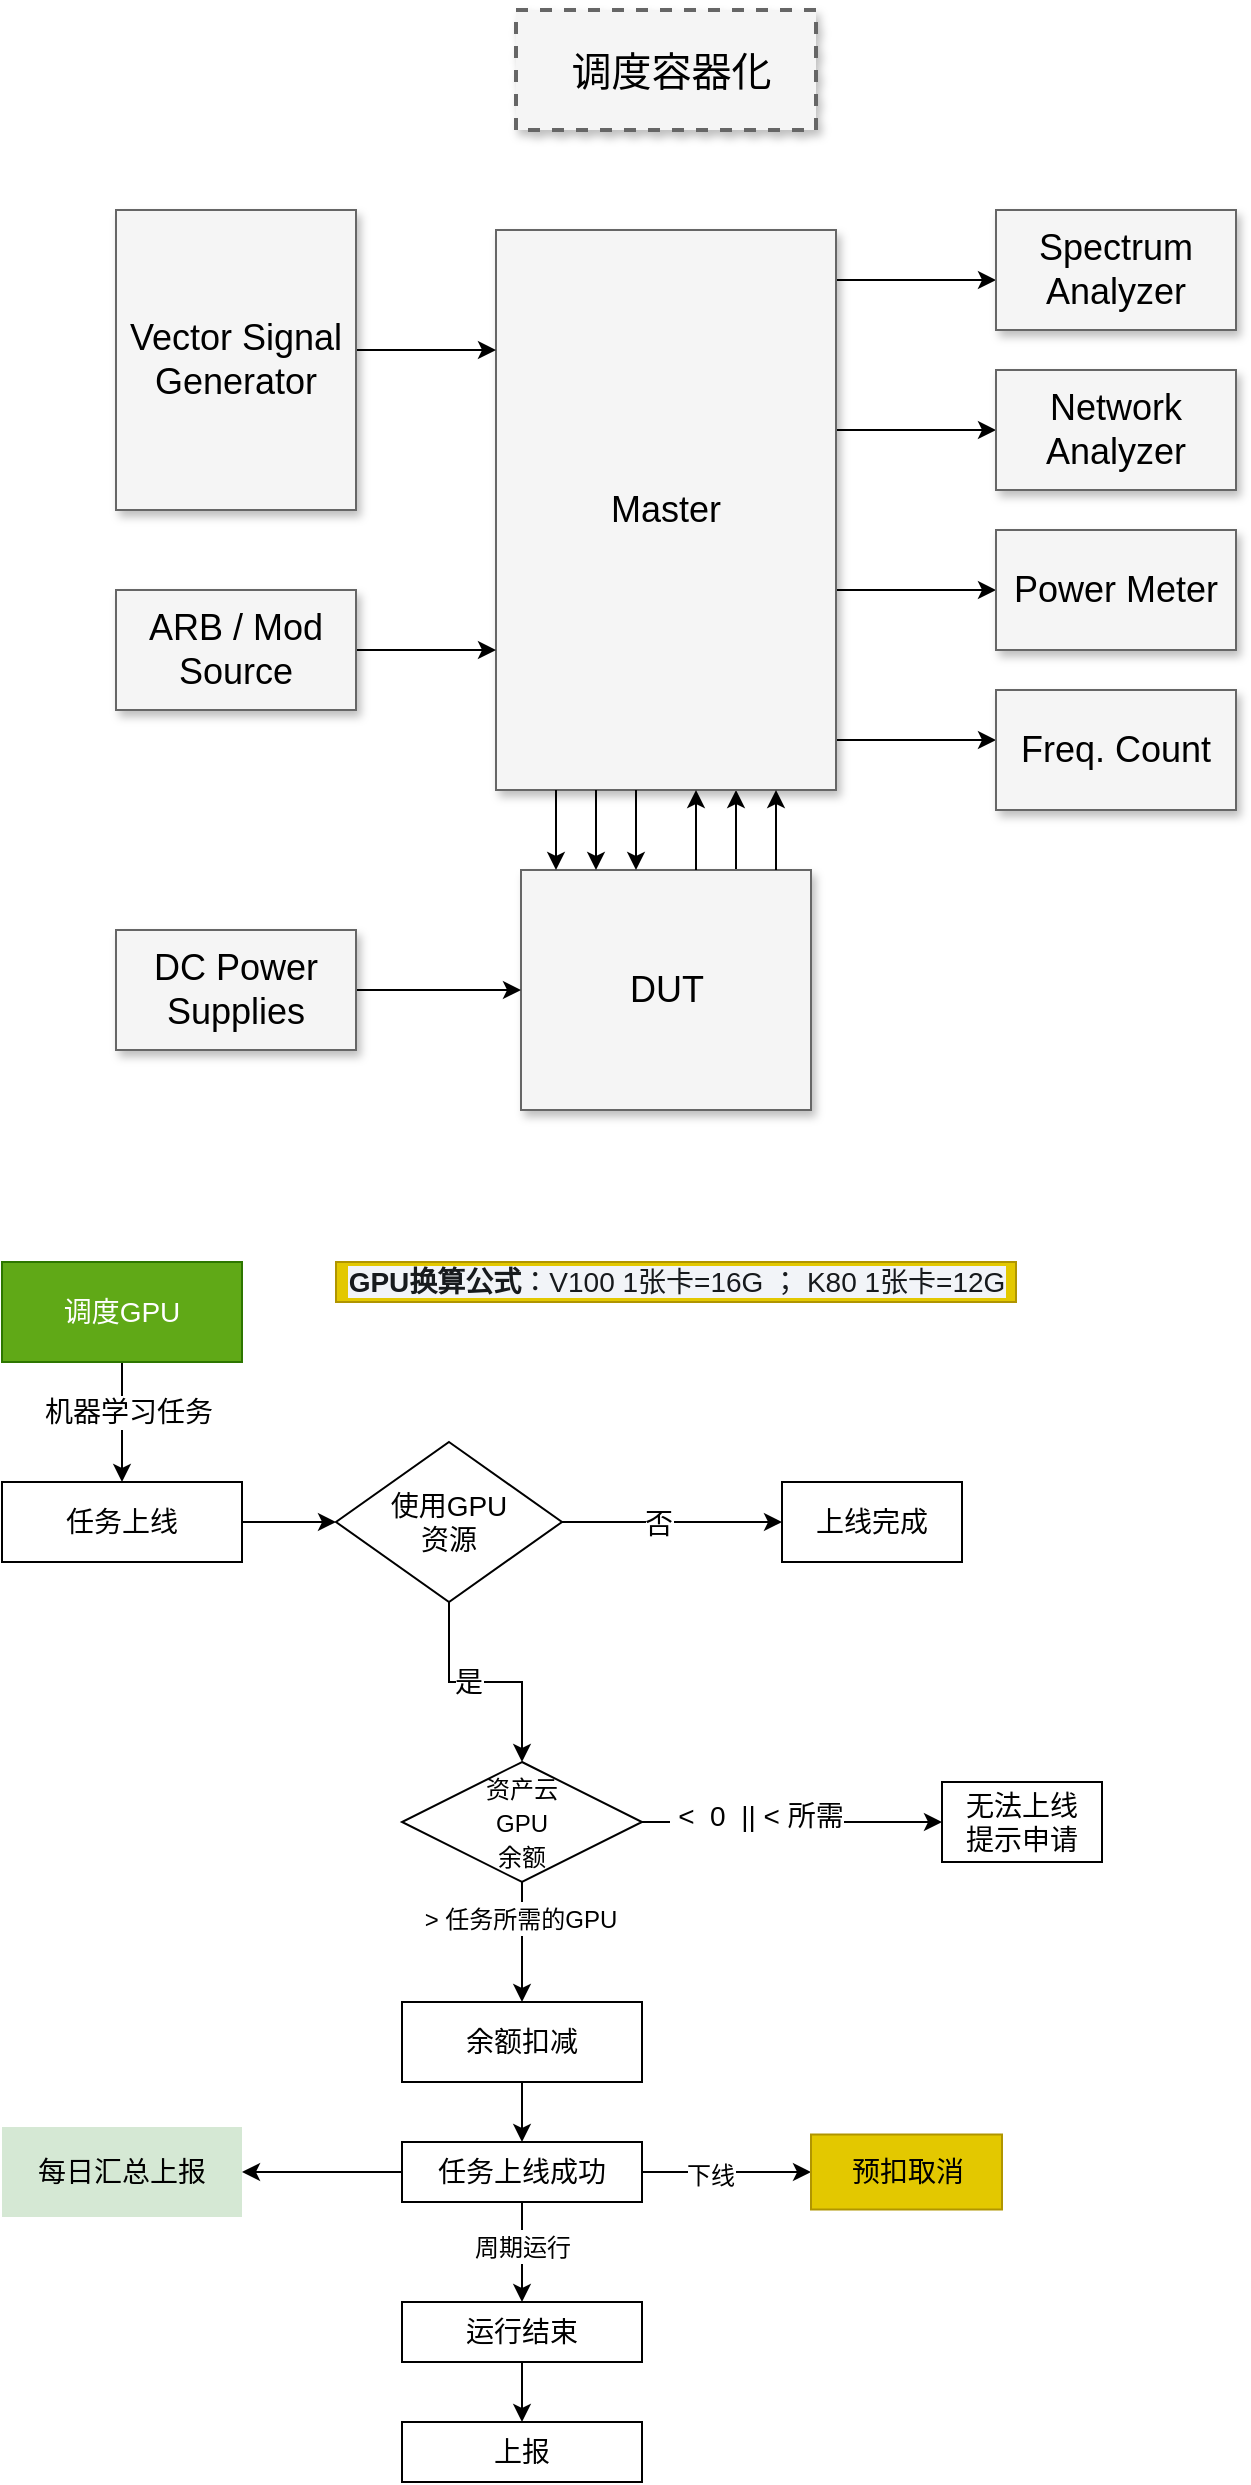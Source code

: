 <mxfile version="15.8.6" type="github">
  <diagram name="Page-1" id="90a13364-a465-7bf4-72fc-28e22215d7a0">
    <mxGraphModel dx="1186" dy="700" grid="1" gridSize="10" guides="1" tooltips="1" connect="1" arrows="1" fold="1" page="1" pageScale="1.5" pageWidth="1169" pageHeight="826" background="none" math="0" shadow="0">
      <root>
        <mxCell id="0" style=";html=1;" />
        <mxCell id="1" style=";html=1;" parent="0" />
        <mxCell id="3a17f1ce550125da-1" value="&amp;nbsp;调度容器化" style="whiteSpace=wrap;html=1;shadow=1;fontSize=20;fillColor=#f5f5f5;strokeColor=#666666;strokeWidth=2;dashed=1;" parent="1" vertex="1">
          <mxGeometry x="797" y="344" width="150" height="60" as="geometry" />
        </mxCell>
        <mxCell id="3a17f1ce550125da-13" style="edgeStyle=elbowEdgeStyle;rounded=0;html=1;startArrow=none;startFill=0;jettySize=auto;orthogonalLoop=1;fontSize=18;elbow=vertical;" parent="1" source="3a17f1ce550125da-2" target="3a17f1ce550125da-4" edge="1">
          <mxGeometry relative="1" as="geometry" />
        </mxCell>
        <mxCell id="3a17f1ce550125da-14" style="edgeStyle=elbowEdgeStyle;rounded=0;html=1;startArrow=none;startFill=0;jettySize=auto;orthogonalLoop=1;fontSize=18;elbow=vertical;" parent="1" source="3a17f1ce550125da-2" target="3a17f1ce550125da-5" edge="1">
          <mxGeometry relative="1" as="geometry" />
        </mxCell>
        <mxCell id="3a17f1ce550125da-15" style="edgeStyle=elbowEdgeStyle;rounded=0;html=1;startArrow=none;startFill=0;jettySize=auto;orthogonalLoop=1;fontSize=18;elbow=vertical;" parent="1" source="3a17f1ce550125da-2" target="3a17f1ce550125da-6" edge="1">
          <mxGeometry relative="1" as="geometry" />
        </mxCell>
        <mxCell id="3a17f1ce550125da-16" style="edgeStyle=elbowEdgeStyle;rounded=0;html=1;startArrow=none;startFill=0;jettySize=auto;orthogonalLoop=1;fontSize=18;elbow=vertical;" parent="1" source="3a17f1ce550125da-2" target="3a17f1ce550125da-7" edge="1">
          <mxGeometry relative="1" as="geometry" />
        </mxCell>
        <mxCell id="3a17f1ce550125da-17" style="edgeStyle=elbowEdgeStyle;rounded=0;html=1;startArrow=none;startFill=0;jettySize=auto;orthogonalLoop=1;fontSize=18;" parent="1" source="3a17f1ce550125da-10" target="3a17f1ce550125da-2" edge="1">
          <mxGeometry relative="1" as="geometry">
            <Array as="points">
              <mxPoint x="907" y="754" />
            </Array>
          </mxGeometry>
        </mxCell>
        <mxCell id="3a17f1ce550125da-2" value="Master" style="whiteSpace=wrap;html=1;shadow=1;fontSize=18;fillColor=#f5f5f5;strokeColor=#666666;" parent="1" vertex="1">
          <mxGeometry x="787" y="454" width="170" height="280" as="geometry" />
        </mxCell>
        <mxCell id="3a17f1ce550125da-4" value="Spectrum Analyzer" style="whiteSpace=wrap;html=1;shadow=1;fontSize=18;fillColor=#f5f5f5;strokeColor=#666666;" parent="1" vertex="1">
          <mxGeometry x="1037" y="444" width="120" height="60" as="geometry" />
        </mxCell>
        <mxCell id="3a17f1ce550125da-5" value="Network Analyzer" style="whiteSpace=wrap;html=1;shadow=1;fontSize=18;fillColor=#f5f5f5;strokeColor=#666666;" parent="1" vertex="1">
          <mxGeometry x="1037" y="524" width="120" height="60" as="geometry" />
        </mxCell>
        <mxCell id="3a17f1ce550125da-6" value="Power Meter" style="whiteSpace=wrap;html=1;shadow=1;fontSize=18;fillColor=#f5f5f5;strokeColor=#666666;" parent="1" vertex="1">
          <mxGeometry x="1037" y="604" width="120" height="60" as="geometry" />
        </mxCell>
        <mxCell id="3a17f1ce550125da-7" value="Freq. Count" style="whiteSpace=wrap;html=1;shadow=1;fontSize=18;fillColor=#f5f5f5;strokeColor=#666666;" parent="1" vertex="1">
          <mxGeometry x="1037" y="684" width="120" height="60" as="geometry" />
        </mxCell>
        <mxCell id="3a17f1ce550125da-20" style="edgeStyle=elbowEdgeStyle;rounded=0;html=1;startArrow=none;startFill=0;jettySize=auto;orthogonalLoop=1;fontSize=18;elbow=vertical;" parent="1" source="3a17f1ce550125da-8" target="3a17f1ce550125da-2" edge="1">
          <mxGeometry relative="1" as="geometry">
            <Array as="points">
              <mxPoint x="757" y="514" />
            </Array>
          </mxGeometry>
        </mxCell>
        <mxCell id="3a17f1ce550125da-8" value="Vector Signal Generator" style="whiteSpace=wrap;html=1;shadow=1;fontSize=18;fillColor=#f5f5f5;strokeColor=#666666;" parent="1" vertex="1">
          <mxGeometry x="597" y="444" width="120" height="150" as="geometry" />
        </mxCell>
        <mxCell id="3a17f1ce550125da-21" style="edgeStyle=elbowEdgeStyle;rounded=0;html=1;startArrow=none;startFill=0;jettySize=auto;orthogonalLoop=1;fontSize=18;elbow=vertical;" parent="1" source="3a17f1ce550125da-9" target="3a17f1ce550125da-2" edge="1">
          <mxGeometry relative="1" as="geometry" />
        </mxCell>
        <mxCell id="3a17f1ce550125da-9" value="ARB / Mod Source" style="whiteSpace=wrap;html=1;shadow=1;fontSize=18;fillColor=#f5f5f5;strokeColor=#666666;" parent="1" vertex="1">
          <mxGeometry x="597" y="634" width="120" height="60" as="geometry" />
        </mxCell>
        <mxCell id="3a17f1ce550125da-10" value="DUT" style="whiteSpace=wrap;html=1;shadow=1;fontSize=18;fillColor=#f5f5f5;strokeColor=#666666;" parent="1" vertex="1">
          <mxGeometry x="799.5" y="774" width="145" height="120" as="geometry" />
        </mxCell>
        <mxCell id="3a17f1ce550125da-18" style="edgeStyle=elbowEdgeStyle;rounded=0;html=1;startArrow=none;startFill=0;jettySize=auto;orthogonalLoop=1;fontSize=18;elbow=vertical;" parent="1" source="3a17f1ce550125da-11" target="3a17f1ce550125da-10" edge="1">
          <mxGeometry relative="1" as="geometry" />
        </mxCell>
        <mxCell id="3a17f1ce550125da-11" value="DC Power Supplies" style="whiteSpace=wrap;html=1;shadow=1;fontSize=18;fillColor=#f5f5f5;strokeColor=#666666;" parent="1" vertex="1">
          <mxGeometry x="597" y="804" width="120" height="60" as="geometry" />
        </mxCell>
        <mxCell id="3a17f1ce550125da-22" style="edgeStyle=elbowEdgeStyle;rounded=0;html=1;startArrow=none;startFill=0;jettySize=auto;orthogonalLoop=1;fontSize=18;" parent="1" source="3a17f1ce550125da-10" target="3a17f1ce550125da-2" edge="1">
          <mxGeometry relative="1" as="geometry">
            <mxPoint x="937" y="784" as="sourcePoint" />
            <mxPoint x="937" y="744" as="targetPoint" />
            <Array as="points">
              <mxPoint x="927" y="754" />
              <mxPoint x="907" y="754" />
            </Array>
          </mxGeometry>
        </mxCell>
        <mxCell id="3a17f1ce550125da-23" style="edgeStyle=elbowEdgeStyle;rounded=0;html=1;startArrow=none;startFill=0;jettySize=auto;orthogonalLoop=1;fontSize=18;" parent="1" edge="1">
          <mxGeometry relative="1" as="geometry">
            <mxPoint x="887" y="774" as="sourcePoint" />
            <mxPoint x="887" y="734" as="targetPoint" />
            <Array as="points">
              <mxPoint x="887" y="754" />
              <mxPoint x="887" y="754" />
            </Array>
          </mxGeometry>
        </mxCell>
        <mxCell id="3a17f1ce550125da-24" style="edgeStyle=elbowEdgeStyle;rounded=0;html=1;startArrow=none;startFill=0;jettySize=auto;orthogonalLoop=1;fontSize=18;" parent="1" edge="1">
          <mxGeometry relative="1" as="geometry">
            <mxPoint x="857" y="734" as="sourcePoint" />
            <mxPoint x="857" y="774" as="targetPoint" />
            <Array as="points">
              <mxPoint x="857" y="754" />
              <mxPoint x="887" y="764" />
            </Array>
          </mxGeometry>
        </mxCell>
        <mxCell id="3a17f1ce550125da-25" style="edgeStyle=elbowEdgeStyle;rounded=0;html=1;startArrow=none;startFill=0;jettySize=auto;orthogonalLoop=1;fontSize=18;" parent="1" edge="1">
          <mxGeometry relative="1" as="geometry">
            <mxPoint x="837" y="734" as="sourcePoint" />
            <mxPoint x="837" y="774" as="targetPoint" />
            <Array as="points">
              <mxPoint x="837" y="754" />
              <mxPoint x="867" y="764" />
            </Array>
          </mxGeometry>
        </mxCell>
        <mxCell id="3a17f1ce550125da-26" style="edgeStyle=elbowEdgeStyle;rounded=0;html=1;startArrow=none;startFill=0;jettySize=auto;orthogonalLoop=1;fontSize=18;" parent="1" edge="1">
          <mxGeometry relative="1" as="geometry">
            <mxPoint x="817" y="734" as="sourcePoint" />
            <mxPoint x="817" y="774" as="targetPoint" />
            <Array as="points">
              <mxPoint x="817" y="754" />
              <mxPoint x="847" y="764" />
            </Array>
          </mxGeometry>
        </mxCell>
        <mxCell id="BZ-TsVA_fN7d5yoJhVWp-3" value="" style="edgeStyle=orthogonalEdgeStyle;rounded=0;orthogonalLoop=1;jettySize=auto;html=1;fontSize=14;" edge="1" parent="1" source="BZ-TsVA_fN7d5yoJhVWp-1" target="BZ-TsVA_fN7d5yoJhVWp-2">
          <mxGeometry relative="1" as="geometry" />
        </mxCell>
        <mxCell id="BZ-TsVA_fN7d5yoJhVWp-4" value="&amp;nbsp;机器学习任务" style="edgeLabel;html=1;align=center;verticalAlign=middle;resizable=0;points=[];fontSize=14;" vertex="1" connectable="0" parent="BZ-TsVA_fN7d5yoJhVWp-3">
          <mxGeometry x="-0.175" y="1" relative="1" as="geometry">
            <mxPoint as="offset" />
          </mxGeometry>
        </mxCell>
        <mxCell id="BZ-TsVA_fN7d5yoJhVWp-1" value="调度GPU" style="rounded=0;whiteSpace=wrap;html=1;fontSize=14;fillColor=#60a917;fontColor=#ffffff;strokeColor=#2D7600;" vertex="1" parent="1">
          <mxGeometry x="540" y="970" width="120" height="50" as="geometry" />
        </mxCell>
        <mxCell id="BZ-TsVA_fN7d5yoJhVWp-6" value="" style="edgeStyle=orthogonalEdgeStyle;rounded=0;orthogonalLoop=1;jettySize=auto;html=1;fontSize=14;" edge="1" parent="1" source="BZ-TsVA_fN7d5yoJhVWp-2" target="BZ-TsVA_fN7d5yoJhVWp-5">
          <mxGeometry relative="1" as="geometry" />
        </mxCell>
        <mxCell id="BZ-TsVA_fN7d5yoJhVWp-2" value="任务上线" style="whiteSpace=wrap;html=1;rounded=0;fontSize=14;" vertex="1" parent="1">
          <mxGeometry x="540" y="1080" width="120" height="40" as="geometry" />
        </mxCell>
        <mxCell id="BZ-TsVA_fN7d5yoJhVWp-8" value="" style="edgeStyle=orthogonalEdgeStyle;rounded=0;orthogonalLoop=1;jettySize=auto;html=1;fontSize=14;" edge="1" parent="1" source="BZ-TsVA_fN7d5yoJhVWp-5" target="BZ-TsVA_fN7d5yoJhVWp-7">
          <mxGeometry relative="1" as="geometry" />
        </mxCell>
        <mxCell id="BZ-TsVA_fN7d5yoJhVWp-9" value="否" style="edgeLabel;html=1;align=center;verticalAlign=middle;resizable=0;points=[];fontSize=14;" vertex="1" connectable="0" parent="BZ-TsVA_fN7d5yoJhVWp-8">
          <mxGeometry x="-0.133" y="-1" relative="1" as="geometry">
            <mxPoint as="offset" />
          </mxGeometry>
        </mxCell>
        <mxCell id="BZ-TsVA_fN7d5yoJhVWp-11" value="" style="edgeStyle=orthogonalEdgeStyle;rounded=0;orthogonalLoop=1;jettySize=auto;html=1;fontSize=14;" edge="1" parent="1" source="BZ-TsVA_fN7d5yoJhVWp-5" target="BZ-TsVA_fN7d5yoJhVWp-10">
          <mxGeometry relative="1" as="geometry" />
        </mxCell>
        <mxCell id="BZ-TsVA_fN7d5yoJhVWp-12" value="是" style="edgeLabel;html=1;align=center;verticalAlign=middle;resizable=0;points=[];fontSize=14;" vertex="1" connectable="0" parent="BZ-TsVA_fN7d5yoJhVWp-11">
          <mxGeometry x="-0.15" relative="1" as="geometry">
            <mxPoint as="offset" />
          </mxGeometry>
        </mxCell>
        <mxCell id="BZ-TsVA_fN7d5yoJhVWp-5" value="使用GPU&lt;br style=&quot;font-size: 14px;&quot;&gt;资源" style="rhombus;whiteSpace=wrap;html=1;rounded=0;fontSize=14;" vertex="1" parent="1">
          <mxGeometry x="707" y="1060" width="113" height="80" as="geometry" />
        </mxCell>
        <mxCell id="BZ-TsVA_fN7d5yoJhVWp-7" value="上线完成" style="whiteSpace=wrap;html=1;rounded=0;fontSize=14;" vertex="1" parent="1">
          <mxGeometry x="930" y="1080" width="90" height="40" as="geometry" />
        </mxCell>
        <mxCell id="BZ-TsVA_fN7d5yoJhVWp-14" value="" style="edgeStyle=orthogonalEdgeStyle;rounded=0;orthogonalLoop=1;jettySize=auto;html=1;fontSize=14;" edge="1" parent="1" source="BZ-TsVA_fN7d5yoJhVWp-10" target="BZ-TsVA_fN7d5yoJhVWp-13">
          <mxGeometry relative="1" as="geometry" />
        </mxCell>
        <mxCell id="BZ-TsVA_fN7d5yoJhVWp-15" value="&amp;nbsp;&amp;lt;&amp;nbsp; 0&amp;nbsp; || &amp;lt; 所需" style="edgeLabel;html=1;align=center;verticalAlign=middle;resizable=0;points=[];fontSize=14;" vertex="1" connectable="0" parent="BZ-TsVA_fN7d5yoJhVWp-14">
          <mxGeometry x="-0.244" y="3" relative="1" as="geometry">
            <mxPoint as="offset" />
          </mxGeometry>
        </mxCell>
        <mxCell id="BZ-TsVA_fN7d5yoJhVWp-17" value="" style="edgeStyle=orthogonalEdgeStyle;rounded=0;orthogonalLoop=1;jettySize=auto;html=1;fontSize=14;" edge="1" parent="1" source="BZ-TsVA_fN7d5yoJhVWp-10" target="BZ-TsVA_fN7d5yoJhVWp-16">
          <mxGeometry relative="1" as="geometry" />
        </mxCell>
        <mxCell id="BZ-TsVA_fN7d5yoJhVWp-18" value="&lt;font style=&quot;font-size: 12px&quot;&gt;&amp;gt; 任务所需的GPU&lt;/font&gt;" style="edgeLabel;html=1;align=center;verticalAlign=middle;resizable=0;points=[];fontSize=14;" vertex="1" connectable="0" parent="BZ-TsVA_fN7d5yoJhVWp-17">
          <mxGeometry x="-0.4" y="-1" relative="1" as="geometry">
            <mxPoint as="offset" />
          </mxGeometry>
        </mxCell>
        <mxCell id="BZ-TsVA_fN7d5yoJhVWp-10" value="&lt;font style=&quot;font-size: 12px&quot;&gt;资产云&lt;br&gt;GPU&lt;br&gt;余额&lt;/font&gt;" style="rhombus;whiteSpace=wrap;html=1;rounded=0;fontSize=14;" vertex="1" parent="1">
          <mxGeometry x="740" y="1220" width="120" height="60" as="geometry" />
        </mxCell>
        <mxCell id="BZ-TsVA_fN7d5yoJhVWp-13" value="无法上线&lt;br&gt;提示申请" style="whiteSpace=wrap;html=1;rounded=0;fontSize=14;" vertex="1" parent="1">
          <mxGeometry x="1010" y="1230" width="80" height="40" as="geometry" />
        </mxCell>
        <mxCell id="BZ-TsVA_fN7d5yoJhVWp-21" value="" style="edgeStyle=orthogonalEdgeStyle;rounded=0;orthogonalLoop=1;jettySize=auto;html=1;exitX=0.5;exitY=1;exitDx=0;exitDy=0;fontSize=14;" edge="1" parent="1" source="BZ-TsVA_fN7d5yoJhVWp-25" target="BZ-TsVA_fN7d5yoJhVWp-20">
          <mxGeometry relative="1" as="geometry" />
        </mxCell>
        <mxCell id="BZ-TsVA_fN7d5yoJhVWp-22" value="&lt;font style=&quot;font-size: 12px&quot;&gt;周期运行&lt;/font&gt;" style="edgeLabel;html=1;align=center;verticalAlign=middle;resizable=0;points=[];fontSize=14;" vertex="1" connectable="0" parent="BZ-TsVA_fN7d5yoJhVWp-21">
          <mxGeometry x="-0.143" relative="1" as="geometry">
            <mxPoint as="offset" />
          </mxGeometry>
        </mxCell>
        <mxCell id="BZ-TsVA_fN7d5yoJhVWp-26" value="" style="edgeStyle=orthogonalEdgeStyle;rounded=0;orthogonalLoop=1;jettySize=auto;html=1;fontSize=14;" edge="1" parent="1" source="BZ-TsVA_fN7d5yoJhVWp-16" target="BZ-TsVA_fN7d5yoJhVWp-25">
          <mxGeometry relative="1" as="geometry" />
        </mxCell>
        <mxCell id="BZ-TsVA_fN7d5yoJhVWp-16" value="余额扣减" style="whiteSpace=wrap;html=1;rounded=0;fontSize=14;" vertex="1" parent="1">
          <mxGeometry x="740" y="1340" width="120" height="40" as="geometry" />
        </mxCell>
        <mxCell id="BZ-TsVA_fN7d5yoJhVWp-19" value="&lt;span style=&quot;color: rgb(23 , 26 , 29) ; font-family: , , &amp;#34;pingfang sc&amp;#34; , &amp;#34;hiragino sans gb&amp;#34; , &amp;#34;segoe ui&amp;#34; , , &amp;#34;roboto&amp;#34; , &amp;#34;droid sans&amp;#34; , &amp;#34;helvetica neue&amp;#34; , sans-serif ; font-size: 14px ; text-align: left ; background-color: rgb(242 , 244 , 248)&quot;&gt;&lt;b&gt;GPU换算公式&lt;/b&gt;：V100 1张卡=16G ； K80 1张卡=12G&lt;/span&gt;" style="text;html=1;align=center;verticalAlign=middle;resizable=0;points=[];autosize=1;strokeColor=#B09500;fillColor=#e3c800;fontColor=#000000;" vertex="1" parent="1">
          <mxGeometry x="707" y="970" width="340" height="20" as="geometry" />
        </mxCell>
        <mxCell id="BZ-TsVA_fN7d5yoJhVWp-24" value="" style="edgeStyle=orthogonalEdgeStyle;rounded=0;orthogonalLoop=1;jettySize=auto;html=1;fontSize=14;" edge="1" parent="1" source="BZ-TsVA_fN7d5yoJhVWp-20" target="BZ-TsVA_fN7d5yoJhVWp-23">
          <mxGeometry relative="1" as="geometry" />
        </mxCell>
        <mxCell id="BZ-TsVA_fN7d5yoJhVWp-20" value="运行结束" style="whiteSpace=wrap;html=1;rounded=0;fontSize=14;" vertex="1" parent="1">
          <mxGeometry x="740" y="1490" width="120" height="30" as="geometry" />
        </mxCell>
        <mxCell id="BZ-TsVA_fN7d5yoJhVWp-23" value="上报" style="whiteSpace=wrap;html=1;rounded=0;fontSize=14;" vertex="1" parent="1">
          <mxGeometry x="740" y="1550" width="120" height="30" as="geometry" />
        </mxCell>
        <mxCell id="BZ-TsVA_fN7d5yoJhVWp-28" value="" style="edgeStyle=orthogonalEdgeStyle;rounded=0;orthogonalLoop=1;jettySize=auto;html=1;fontSize=14;" edge="1" parent="1" source="BZ-TsVA_fN7d5yoJhVWp-25" target="BZ-TsVA_fN7d5yoJhVWp-27">
          <mxGeometry relative="1" as="geometry" />
        </mxCell>
        <mxCell id="BZ-TsVA_fN7d5yoJhVWp-29" value="&lt;font style=&quot;font-size: 12px&quot;&gt;下线&lt;/font&gt;" style="edgeLabel;html=1;align=center;verticalAlign=middle;resizable=0;points=[];fontSize=14;" vertex="1" connectable="0" parent="BZ-TsVA_fN7d5yoJhVWp-28">
          <mxGeometry x="-0.2" y="-1" relative="1" as="geometry">
            <mxPoint as="offset" />
          </mxGeometry>
        </mxCell>
        <mxCell id="BZ-TsVA_fN7d5yoJhVWp-31" value="" style="edgeStyle=orthogonalEdgeStyle;rounded=0;orthogonalLoop=1;jettySize=auto;html=1;fontSize=12;" edge="1" parent="1" source="BZ-TsVA_fN7d5yoJhVWp-25" target="BZ-TsVA_fN7d5yoJhVWp-30">
          <mxGeometry relative="1" as="geometry" />
        </mxCell>
        <mxCell id="BZ-TsVA_fN7d5yoJhVWp-25" value="任务上线成功" style="whiteSpace=wrap;html=1;rounded=0;fontSize=14;" vertex="1" parent="1">
          <mxGeometry x="740" y="1410" width="120" height="30" as="geometry" />
        </mxCell>
        <mxCell id="BZ-TsVA_fN7d5yoJhVWp-27" value="预扣取消" style="whiteSpace=wrap;html=1;rounded=0;fontSize=14;fillColor=#e3c800;fontColor=#000000;strokeColor=#B09500;" vertex="1" parent="1">
          <mxGeometry x="944.5" y="1406.25" width="95.5" height="37.5" as="geometry" />
        </mxCell>
        <mxCell id="BZ-TsVA_fN7d5yoJhVWp-30" value="每日汇总上报" style="whiteSpace=wrap;html=1;rounded=0;fontSize=14;fillColor=#d5e8d4;strokeColor=none;" vertex="1" parent="1">
          <mxGeometry x="540" y="1402.5" width="120" height="45" as="geometry" />
        </mxCell>
      </root>
    </mxGraphModel>
  </diagram>
</mxfile>
